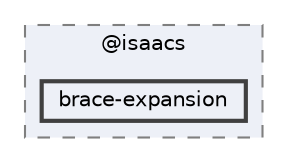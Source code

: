 digraph "C:/Users/arisc/OneDrive/Documents/GitHub/FINAL/EcoEats-Project/node_modules/@isaacs/brace-expansion"
{
 // LATEX_PDF_SIZE
  bgcolor="transparent";
  edge [fontname=Helvetica,fontsize=10,labelfontname=Helvetica,labelfontsize=10];
  node [fontname=Helvetica,fontsize=10,shape=box,height=0.2,width=0.4];
  compound=true
  subgraph clusterdir_f4fbb712b37becd63d869b3d54cc0403 {
    graph [ bgcolor="#edf0f7", pencolor="grey50", label="@isaacs", fontname=Helvetica,fontsize=10 style="filled,dashed", URL="dir_f4fbb712b37becd63d869b3d54cc0403.html",tooltip=""]
  dir_b1d95b239beb920986a4768af7ab6a76 [label="brace-expansion", fillcolor="#edf0f7", color="grey25", style="filled,bold", URL="dir_b1d95b239beb920986a4768af7ab6a76.html",tooltip=""];
  }
}
